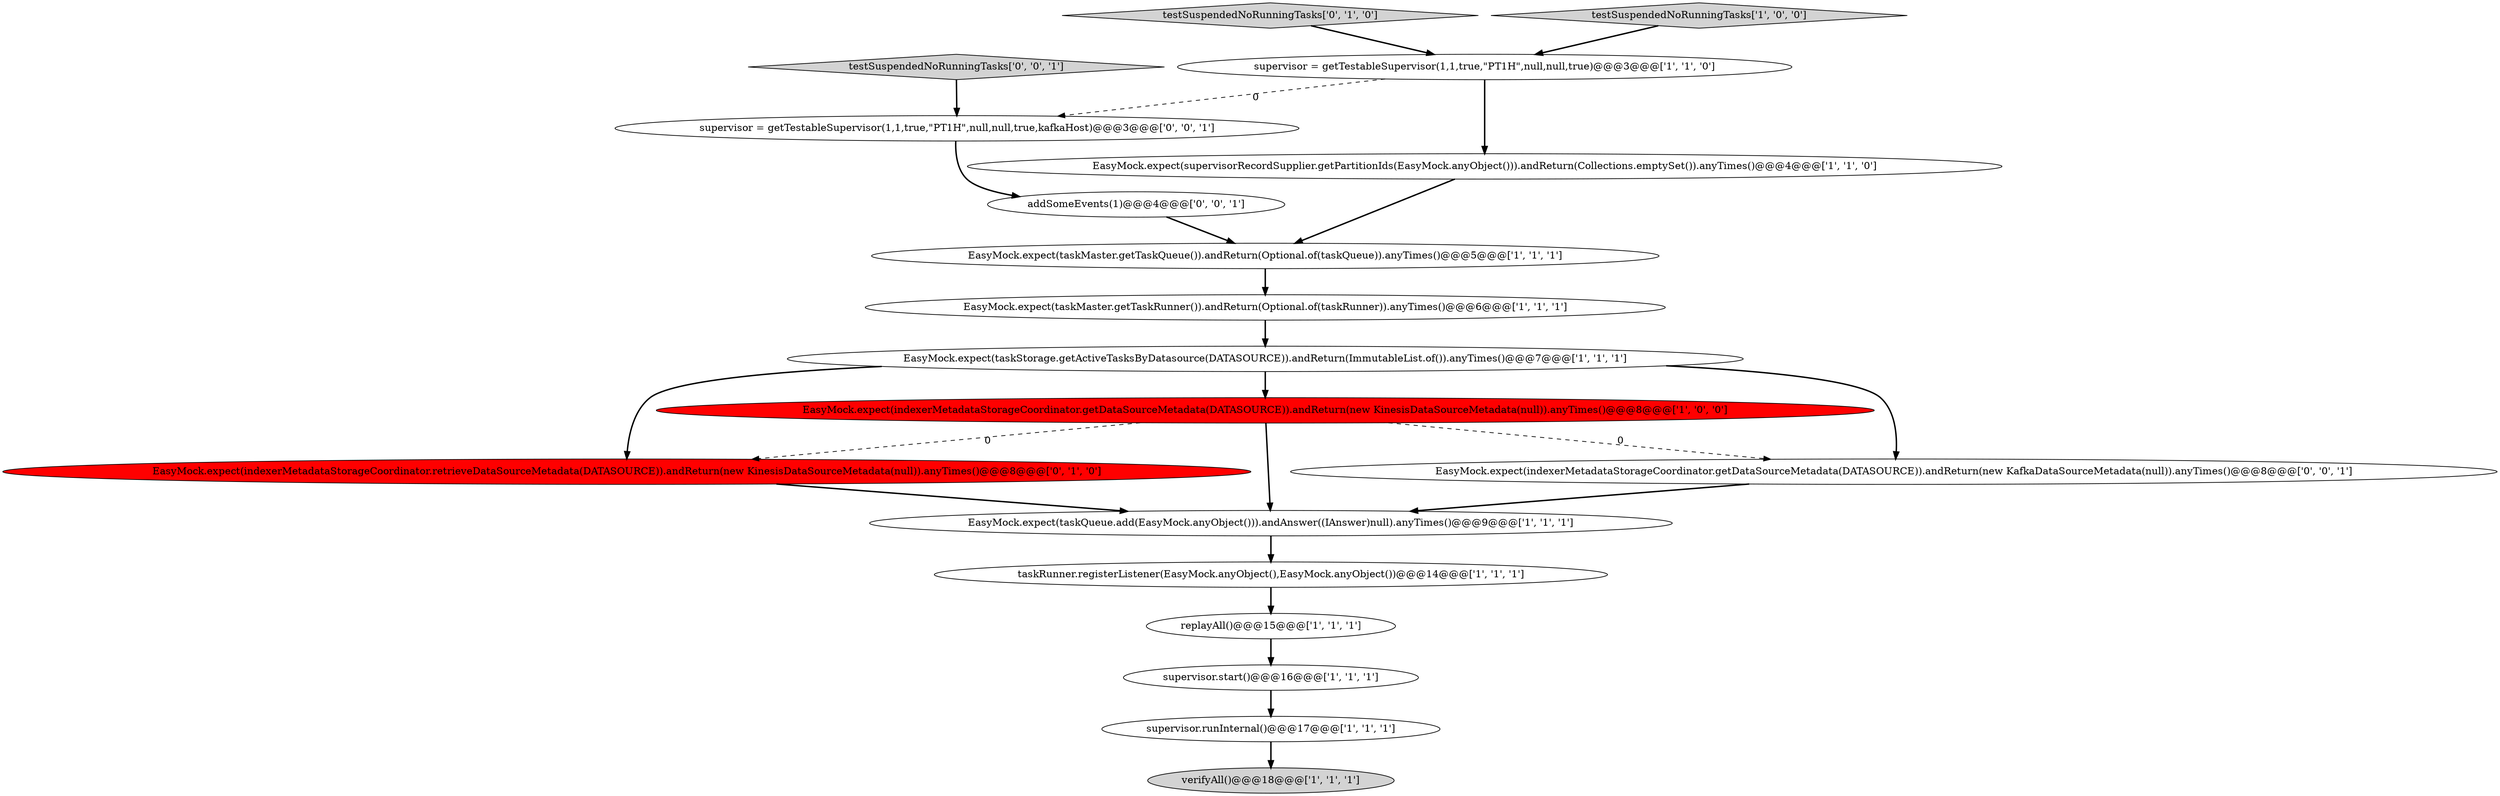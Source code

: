 digraph {
7 [style = filled, label = "verifyAll()@@@18@@@['1', '1', '1']", fillcolor = lightgray, shape = ellipse image = "AAA0AAABBB1BBB"];
8 [style = filled, label = "EasyMock.expect(taskMaster.getTaskRunner()).andReturn(Optional.of(taskRunner)).anyTimes()@@@6@@@['1', '1', '1']", fillcolor = white, shape = ellipse image = "AAA0AAABBB1BBB"];
9 [style = filled, label = "EasyMock.expect(taskStorage.getActiveTasksByDatasource(DATASOURCE)).andReturn(ImmutableList.of()).anyTimes()@@@7@@@['1', '1', '1']", fillcolor = white, shape = ellipse image = "AAA0AAABBB1BBB"];
12 [style = filled, label = "taskRunner.registerListener(EasyMock.anyObject(),EasyMock.anyObject())@@@14@@@['1', '1', '1']", fillcolor = white, shape = ellipse image = "AAA0AAABBB1BBB"];
13 [style = filled, label = "testSuspendedNoRunningTasks['0', '1', '0']", fillcolor = lightgray, shape = diamond image = "AAA0AAABBB2BBB"];
16 [style = filled, label = "supervisor = getTestableSupervisor(1,1,true,\"PT1H\",null,null,true,kafkaHost)@@@3@@@['0', '0', '1']", fillcolor = white, shape = ellipse image = "AAA0AAABBB3BBB"];
15 [style = filled, label = "testSuspendedNoRunningTasks['0', '0', '1']", fillcolor = lightgray, shape = diamond image = "AAA0AAABBB3BBB"];
4 [style = filled, label = "EasyMock.expect(indexerMetadataStorageCoordinator.getDataSourceMetadata(DATASOURCE)).andReturn(new KinesisDataSourceMetadata(null)).anyTimes()@@@8@@@['1', '0', '0']", fillcolor = red, shape = ellipse image = "AAA1AAABBB1BBB"];
18 [style = filled, label = "addSomeEvents(1)@@@4@@@['0', '0', '1']", fillcolor = white, shape = ellipse image = "AAA0AAABBB3BBB"];
0 [style = filled, label = "supervisor = getTestableSupervisor(1,1,true,\"PT1H\",null,null,true)@@@3@@@['1', '1', '0']", fillcolor = white, shape = ellipse image = "AAA0AAABBB1BBB"];
17 [style = filled, label = "EasyMock.expect(indexerMetadataStorageCoordinator.getDataSourceMetadata(DATASOURCE)).andReturn(new KafkaDataSourceMetadata(null)).anyTimes()@@@8@@@['0', '0', '1']", fillcolor = white, shape = ellipse image = "AAA0AAABBB3BBB"];
6 [style = filled, label = "supervisor.start()@@@16@@@['1', '1', '1']", fillcolor = white, shape = ellipse image = "AAA0AAABBB1BBB"];
14 [style = filled, label = "EasyMock.expect(indexerMetadataStorageCoordinator.retrieveDataSourceMetadata(DATASOURCE)).andReturn(new KinesisDataSourceMetadata(null)).anyTimes()@@@8@@@['0', '1', '0']", fillcolor = red, shape = ellipse image = "AAA1AAABBB2BBB"];
3 [style = filled, label = "EasyMock.expect(taskMaster.getTaskQueue()).andReturn(Optional.of(taskQueue)).anyTimes()@@@5@@@['1', '1', '1']", fillcolor = white, shape = ellipse image = "AAA0AAABBB1BBB"];
10 [style = filled, label = "supervisor.runInternal()@@@17@@@['1', '1', '1']", fillcolor = white, shape = ellipse image = "AAA0AAABBB1BBB"];
11 [style = filled, label = "testSuspendedNoRunningTasks['1', '0', '0']", fillcolor = lightgray, shape = diamond image = "AAA0AAABBB1BBB"];
5 [style = filled, label = "EasyMock.expect(supervisorRecordSupplier.getPartitionIds(EasyMock.anyObject())).andReturn(Collections.emptySet()).anyTimes()@@@4@@@['1', '1', '0']", fillcolor = white, shape = ellipse image = "AAA0AAABBB1BBB"];
1 [style = filled, label = "replayAll()@@@15@@@['1', '1', '1']", fillcolor = white, shape = ellipse image = "AAA0AAABBB1BBB"];
2 [style = filled, label = "EasyMock.expect(taskQueue.add(EasyMock.anyObject())).andAnswer((IAnswer)null).anyTimes()@@@9@@@['1', '1', '1']", fillcolor = white, shape = ellipse image = "AAA0AAABBB1BBB"];
5->3 [style = bold, label=""];
18->3 [style = bold, label=""];
16->18 [style = bold, label=""];
4->17 [style = dashed, label="0"];
9->4 [style = bold, label=""];
0->16 [style = dashed, label="0"];
9->17 [style = bold, label=""];
4->2 [style = bold, label=""];
15->16 [style = bold, label=""];
12->1 [style = bold, label=""];
10->7 [style = bold, label=""];
2->12 [style = bold, label=""];
11->0 [style = bold, label=""];
1->6 [style = bold, label=""];
17->2 [style = bold, label=""];
3->8 [style = bold, label=""];
6->10 [style = bold, label=""];
8->9 [style = bold, label=""];
9->14 [style = bold, label=""];
4->14 [style = dashed, label="0"];
14->2 [style = bold, label=""];
0->5 [style = bold, label=""];
13->0 [style = bold, label=""];
}
